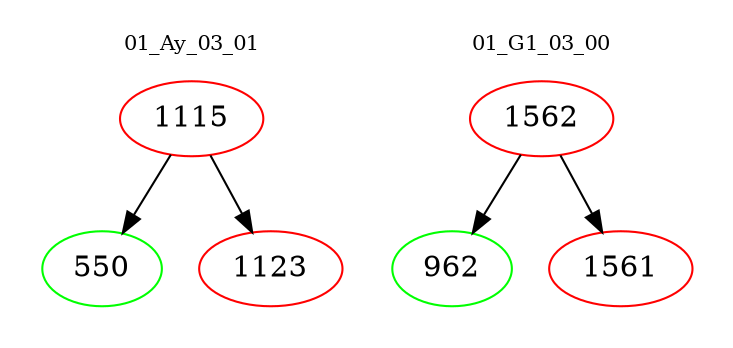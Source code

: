 digraph{
subgraph cluster_0 {
color = white
label = "01_Ay_03_01";
fontsize=10;
T0_1115 [label="1115", color="red"]
T0_1115 -> T0_550 [color="black"]
T0_550 [label="550", color="green"]
T0_1115 -> T0_1123 [color="black"]
T0_1123 [label="1123", color="red"]
}
subgraph cluster_1 {
color = white
label = "01_G1_03_00";
fontsize=10;
T1_1562 [label="1562", color="red"]
T1_1562 -> T1_962 [color="black"]
T1_962 [label="962", color="green"]
T1_1562 -> T1_1561 [color="black"]
T1_1561 [label="1561", color="red"]
}
}
